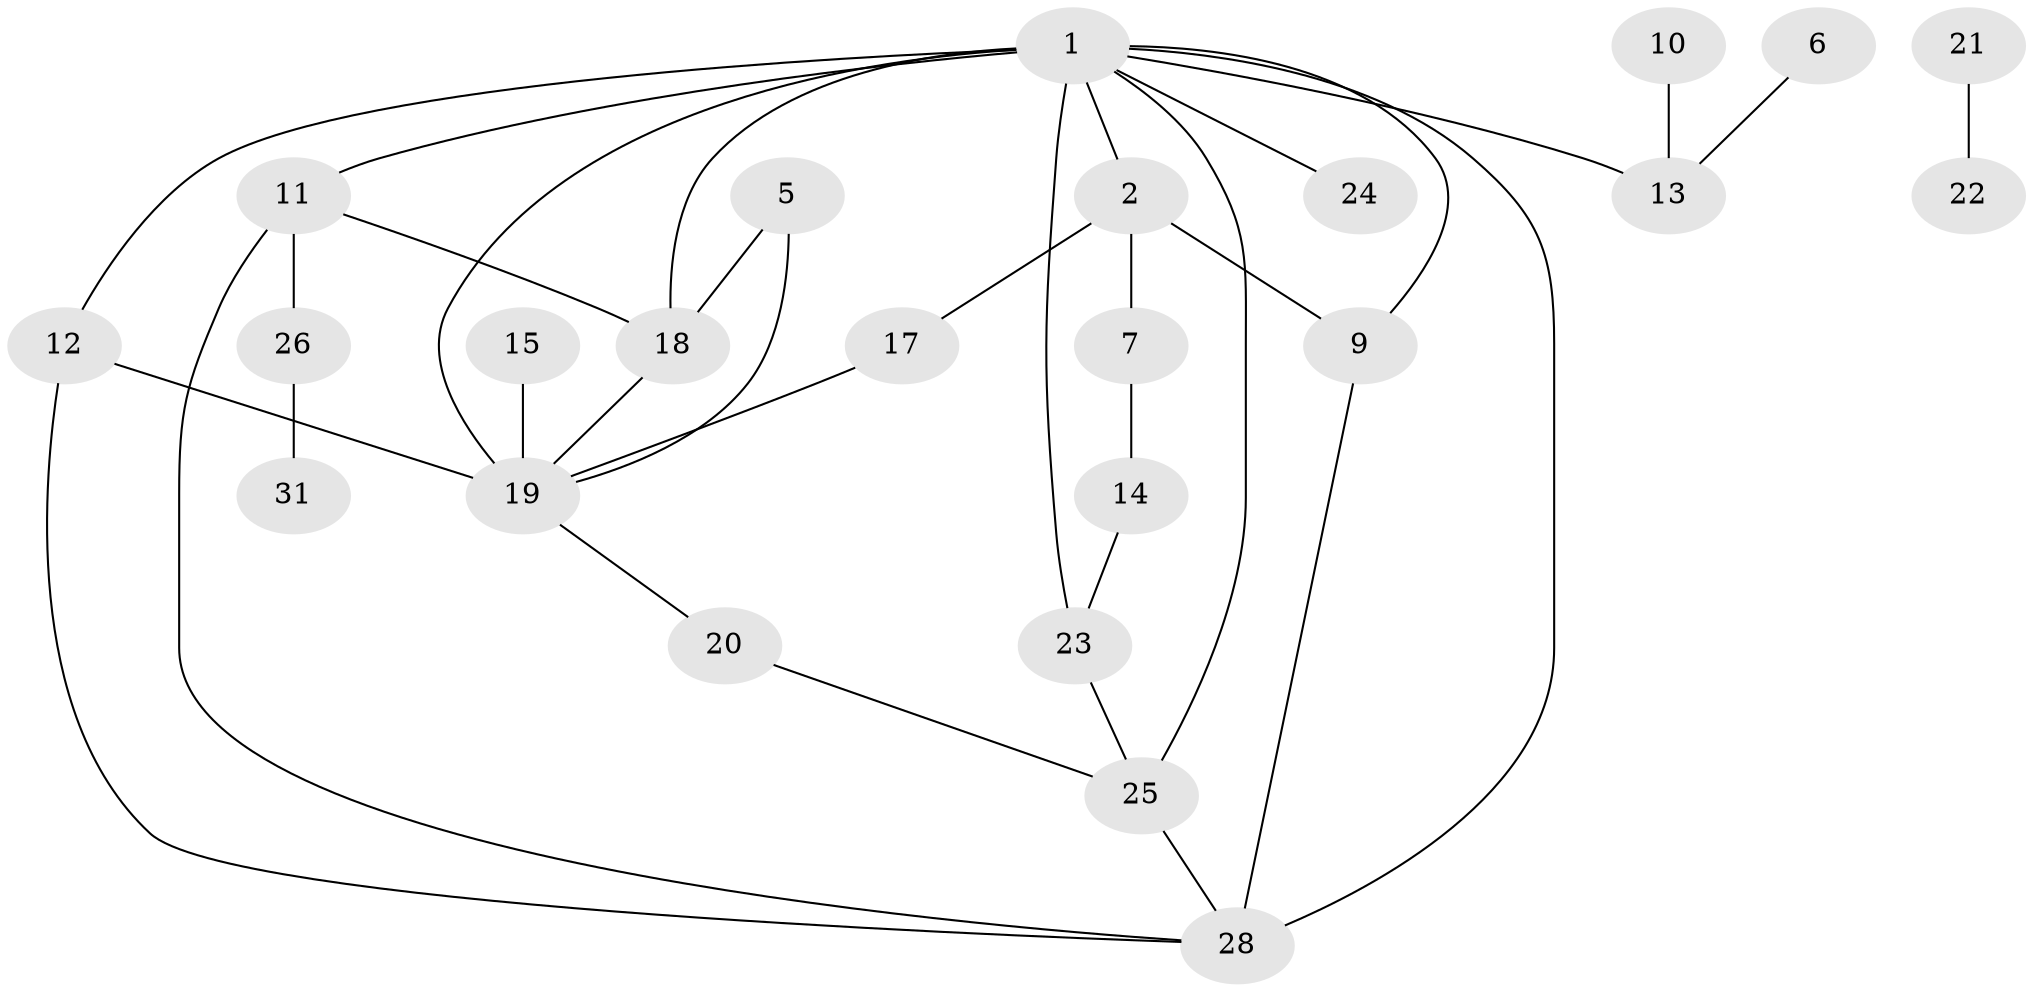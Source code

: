 // original degree distribution, {5: 0.0967741935483871, 2: 0.27419354838709675, 3: 0.20967741935483872, 0: 0.11290322580645161, 1: 0.22580645161290322, 4: 0.06451612903225806, 7: 0.016129032258064516}
// Generated by graph-tools (version 1.1) at 2025/33/03/09/25 02:33:58]
// undirected, 24 vertices, 35 edges
graph export_dot {
graph [start="1"]
  node [color=gray90,style=filled];
  1;
  2;
  5;
  6;
  7;
  9;
  10;
  11;
  12;
  13;
  14;
  15;
  17;
  18;
  19;
  20;
  21;
  22;
  23;
  24;
  25;
  26;
  28;
  31;
  1 -- 2 [weight=1.0];
  1 -- 9 [weight=2.0];
  1 -- 11 [weight=2.0];
  1 -- 12 [weight=1.0];
  1 -- 13 [weight=1.0];
  1 -- 18 [weight=1.0];
  1 -- 19 [weight=1.0];
  1 -- 23 [weight=2.0];
  1 -- 24 [weight=1.0];
  1 -- 25 [weight=1.0];
  1 -- 28 [weight=1.0];
  2 -- 7 [weight=1.0];
  2 -- 9 [weight=1.0];
  2 -- 17 [weight=1.0];
  5 -- 18 [weight=1.0];
  5 -- 19 [weight=1.0];
  6 -- 13 [weight=1.0];
  7 -- 14 [weight=1.0];
  9 -- 28 [weight=2.0];
  10 -- 13 [weight=2.0];
  11 -- 18 [weight=1.0];
  11 -- 26 [weight=1.0];
  11 -- 28 [weight=1.0];
  12 -- 19 [weight=3.0];
  12 -- 28 [weight=1.0];
  14 -- 23 [weight=1.0];
  15 -- 19 [weight=1.0];
  17 -- 19 [weight=1.0];
  18 -- 19 [weight=1.0];
  19 -- 20 [weight=1.0];
  20 -- 25 [weight=1.0];
  21 -- 22 [weight=1.0];
  23 -- 25 [weight=1.0];
  25 -- 28 [weight=1.0];
  26 -- 31 [weight=1.0];
}
